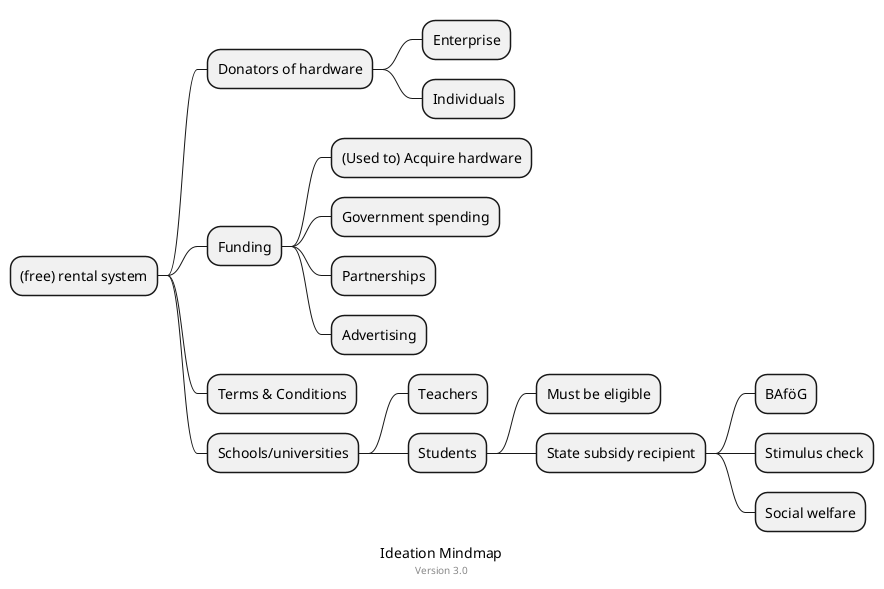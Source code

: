 @startmindmap

caption Ideation Mindmap
center footer Version 3.0

* (free) rental system

** Donators of hardware
*** Enterprise
*** Individuals

** Funding
*** (Used to) Acquire hardware
*** Government spending
*** Partnerships
*** Advertising

** Terms & Conditions

** Schools/universities
*** Teachers
*** Students
**** Must be eligible
**** State subsidy recipient
***** BAföG
***** Stimulus check
***** Social welfare

@endmindmap
